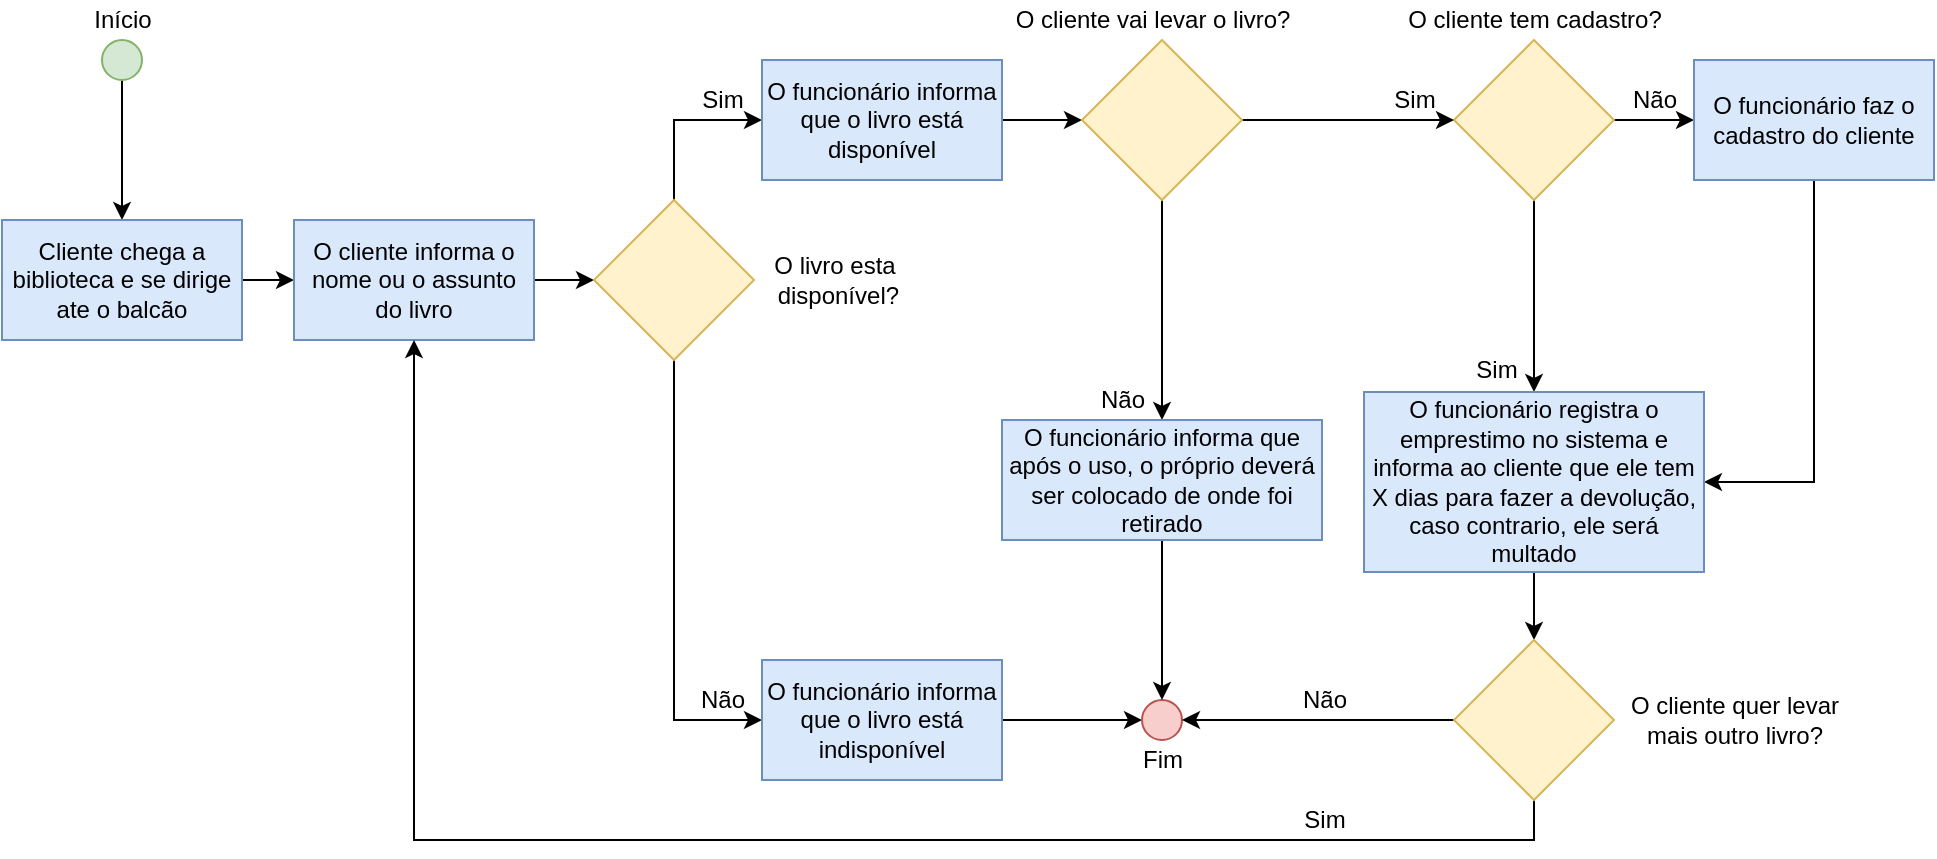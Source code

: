 <mxfile version="14.7.1" type="device"><diagram id="O3mt3yWAfzVWngvZKMlU" name="Page-1"><mxGraphModel dx="1303" dy="-407" grid="1" gridSize="10" guides="1" tooltips="1" connect="1" arrows="1" fold="1" page="1" pageScale="1" pageWidth="827" pageHeight="1169" background="#ffffff" math="0" shadow="0"><root><mxCell id="0"/><mxCell id="1" parent="0"/><mxCell id="XUE3NYeC4Yk-DgNuBmjm-226" value="" style="edgeStyle=orthogonalEdgeStyle;rounded=0;orthogonalLoop=1;jettySize=auto;html=1;" edge="1" parent="1" source="XUE3NYeC4Yk-DgNuBmjm-227" target="XUE3NYeC4Yk-DgNuBmjm-230"><mxGeometry relative="1" as="geometry"/></mxCell><mxCell id="XUE3NYeC4Yk-DgNuBmjm-227" value="" style="ellipse;whiteSpace=wrap;html=1;aspect=fixed;fillColor=#d5e8d4;strokeColor=#82b366;" vertex="1" parent="1"><mxGeometry x="70" y="1920" width="20" height="20" as="geometry"/></mxCell><mxCell id="XUE3NYeC4Yk-DgNuBmjm-228" value="&lt;font style=&quot;font-size: 12px&quot;&gt;Início&lt;/font&gt;" style="text;html=1;align=center;verticalAlign=middle;resizable=0;points=[];autosize=1;strokeColor=none;" vertex="1" parent="1"><mxGeometry x="60" y="1900" width="40" height="20" as="geometry"/></mxCell><mxCell id="XUE3NYeC4Yk-DgNuBmjm-229" style="edgeStyle=orthogonalEdgeStyle;rounded=0;orthogonalLoop=1;jettySize=auto;html=1;exitX=1;exitY=0.5;exitDx=0;exitDy=0;entryX=0;entryY=0.5;entryDx=0;entryDy=0;" edge="1" parent="1" source="XUE3NYeC4Yk-DgNuBmjm-230" target="XUE3NYeC4Yk-DgNuBmjm-233"><mxGeometry relative="1" as="geometry"/></mxCell><mxCell id="XUE3NYeC4Yk-DgNuBmjm-230" value="Cliente chega a biblioteca e se dirige ate o balcão" style="whiteSpace=wrap;html=1;fillColor=#dae8fc;strokeColor=#6c8ebf;" vertex="1" parent="1"><mxGeometry x="20" y="2010" width="120" height="60" as="geometry"/></mxCell><mxCell id="XUE3NYeC4Yk-DgNuBmjm-231" value="O cliente tem cadastro?" style="text;html=1;align=center;verticalAlign=middle;resizable=0;points=[];autosize=1;strokeColor=none;" vertex="1" parent="1"><mxGeometry x="716" y="1900" width="140" height="20" as="geometry"/></mxCell><mxCell id="XUE3NYeC4Yk-DgNuBmjm-232" value="" style="edgeStyle=orthogonalEdgeStyle;rounded=0;orthogonalLoop=1;jettySize=auto;html=1;" edge="1" parent="1" source="XUE3NYeC4Yk-DgNuBmjm-233" target="XUE3NYeC4Yk-DgNuBmjm-236"><mxGeometry relative="1" as="geometry"/></mxCell><mxCell id="XUE3NYeC4Yk-DgNuBmjm-233" value="O cliente informa o nome ou o assunto do livro" style="whiteSpace=wrap;html=1;fillColor=#dae8fc;strokeColor=#6c8ebf;" vertex="1" parent="1"><mxGeometry x="166" y="2010" width="120" height="60" as="geometry"/></mxCell><mxCell id="XUE3NYeC4Yk-DgNuBmjm-234" style="edgeStyle=orthogonalEdgeStyle;rounded=0;orthogonalLoop=1;jettySize=auto;html=1;exitX=0.5;exitY=0;exitDx=0;exitDy=0;entryX=0;entryY=0.5;entryDx=0;entryDy=0;" edge="1" parent="1" source="XUE3NYeC4Yk-DgNuBmjm-236" target="XUE3NYeC4Yk-DgNuBmjm-239"><mxGeometry relative="1" as="geometry"/></mxCell><mxCell id="XUE3NYeC4Yk-DgNuBmjm-269" style="edgeStyle=orthogonalEdgeStyle;rounded=0;orthogonalLoop=1;jettySize=auto;html=1;exitX=0.5;exitY=1;exitDx=0;exitDy=0;entryX=0;entryY=0.5;entryDx=0;entryDy=0;" edge="1" parent="1" source="XUE3NYeC4Yk-DgNuBmjm-236" target="XUE3NYeC4Yk-DgNuBmjm-241"><mxGeometry relative="1" as="geometry"/></mxCell><mxCell id="XUE3NYeC4Yk-DgNuBmjm-236" value="" style="rhombus;whiteSpace=wrap;html=1;fillColor=#fff2cc;strokeColor=#d6b656;" vertex="1" parent="1"><mxGeometry x="316" y="2000" width="80" height="80" as="geometry"/></mxCell><mxCell id="XUE3NYeC4Yk-DgNuBmjm-237" value="&lt;div&gt;O livro esta&lt;/div&gt;&lt;div&gt;&amp;nbsp;disponível?&lt;/div&gt;" style="text;html=1;align=center;verticalAlign=middle;resizable=0;points=[];autosize=1;strokeColor=none;" vertex="1" parent="1"><mxGeometry x="396" y="2025" width="80" height="30" as="geometry"/></mxCell><mxCell id="XUE3NYeC4Yk-DgNuBmjm-238" style="edgeStyle=orthogonalEdgeStyle;rounded=0;orthogonalLoop=1;jettySize=auto;html=1;exitX=1;exitY=0.5;exitDx=0;exitDy=0;entryX=0;entryY=0.5;entryDx=0;entryDy=0;" edge="1" parent="1" source="XUE3NYeC4Yk-DgNuBmjm-239" target="XUE3NYeC4Yk-DgNuBmjm-254"><mxGeometry relative="1" as="geometry"/></mxCell><mxCell id="XUE3NYeC4Yk-DgNuBmjm-239" value="O funcionário informa que o livro está disponível" style="whiteSpace=wrap;html=1;fillColor=#dae8fc;strokeColor=#6c8ebf;" vertex="1" parent="1"><mxGeometry x="400" y="1930" width="120" height="60" as="geometry"/></mxCell><mxCell id="XUE3NYeC4Yk-DgNuBmjm-240" style="edgeStyle=orthogonalEdgeStyle;rounded=0;orthogonalLoop=1;jettySize=auto;html=1;exitX=1;exitY=0.5;exitDx=0;exitDy=0;entryX=0;entryY=0.5;entryDx=0;entryDy=0;" edge="1" parent="1" source="XUE3NYeC4Yk-DgNuBmjm-241" target="XUE3NYeC4Yk-DgNuBmjm-250"><mxGeometry relative="1" as="geometry"/></mxCell><mxCell id="XUE3NYeC4Yk-DgNuBmjm-241" value="O funcionário informa que o livro está indisponível" style="whiteSpace=wrap;html=1;fillColor=#dae8fc;strokeColor=#6c8ebf;" vertex="1" parent="1"><mxGeometry x="400" y="2230" width="120" height="60" as="geometry"/></mxCell><mxCell id="XUE3NYeC4Yk-DgNuBmjm-242" value="Não" style="text;html=1;align=center;verticalAlign=middle;resizable=0;points=[];autosize=1;strokeColor=none;" vertex="1" parent="1"><mxGeometry x="360" y="2240" width="40" height="20" as="geometry"/></mxCell><mxCell id="XUE3NYeC4Yk-DgNuBmjm-243" value="Sim" style="text;html=1;align=center;verticalAlign=middle;resizable=0;points=[];autosize=1;strokeColor=none;" vertex="1" parent="1"><mxGeometry x="360" y="1940" width="40" height="20" as="geometry"/></mxCell><mxCell id="XUE3NYeC4Yk-DgNuBmjm-244" style="edgeStyle=orthogonalEdgeStyle;rounded=0;orthogonalLoop=1;jettySize=auto;html=1;exitX=0.5;exitY=1;exitDx=0;exitDy=0;entryX=0.5;entryY=0;entryDx=0;entryDy=0;" edge="1" parent="1" source="XUE3NYeC4Yk-DgNuBmjm-246" target="XUE3NYeC4Yk-DgNuBmjm-260"><mxGeometry relative="1" as="geometry"/></mxCell><mxCell id="XUE3NYeC4Yk-DgNuBmjm-245" style="edgeStyle=orthogonalEdgeStyle;rounded=0;orthogonalLoop=1;jettySize=auto;html=1;exitX=1;exitY=0.5;exitDx=0;exitDy=0;entryX=0;entryY=0.5;entryDx=0;entryDy=0;" edge="1" parent="1" source="XUE3NYeC4Yk-DgNuBmjm-246" target="XUE3NYeC4Yk-DgNuBmjm-248"><mxGeometry relative="1" as="geometry"/></mxCell><mxCell id="XUE3NYeC4Yk-DgNuBmjm-246" value="" style="rhombus;whiteSpace=wrap;html=1;strokeColor=#d6b656;fillColor=#fff2cc;" vertex="1" parent="1"><mxGeometry x="746" y="1920" width="80" height="80" as="geometry"/></mxCell><mxCell id="XUE3NYeC4Yk-DgNuBmjm-247" style="edgeStyle=orthogonalEdgeStyle;rounded=0;orthogonalLoop=1;jettySize=auto;html=1;exitX=0.5;exitY=1;exitDx=0;exitDy=0;entryX=1;entryY=0.5;entryDx=0;entryDy=0;" edge="1" parent="1" source="XUE3NYeC4Yk-DgNuBmjm-248" target="XUE3NYeC4Yk-DgNuBmjm-260"><mxGeometry relative="1" as="geometry"><mxPoint x="1006" y="2126" as="targetPoint"/></mxGeometry></mxCell><mxCell id="XUE3NYeC4Yk-DgNuBmjm-248" value="O funcionário faz o cadastro do cliente" style="whiteSpace=wrap;html=1;strokeColor=#6c8ebf;fillColor=#dae8fc;" vertex="1" parent="1"><mxGeometry x="866" y="1930" width="120" height="60" as="geometry"/></mxCell><mxCell id="XUE3NYeC4Yk-DgNuBmjm-249" value="Não" style="text;html=1;align=center;verticalAlign=middle;resizable=0;points=[];autosize=1;strokeColor=none;" vertex="1" parent="1"><mxGeometry x="826" y="1940" width="40" height="20" as="geometry"/></mxCell><mxCell id="XUE3NYeC4Yk-DgNuBmjm-250" value="" style="ellipse;whiteSpace=wrap;html=1;aspect=fixed;fillColor=#f8cecc;strokeColor=#b85450;" vertex="1" parent="1"><mxGeometry x="590" y="2250" width="20" height="20" as="geometry"/></mxCell><mxCell id="XUE3NYeC4Yk-DgNuBmjm-251" value="Fim" style="text;html=1;align=center;verticalAlign=middle;resizable=0;points=[];autosize=1;strokeColor=none;" vertex="1" parent="1"><mxGeometry x="580" y="2270" width="40" height="20" as="geometry"/></mxCell><mxCell id="XUE3NYeC4Yk-DgNuBmjm-252" style="edgeStyle=orthogonalEdgeStyle;rounded=0;orthogonalLoop=1;jettySize=auto;html=1;exitX=0.5;exitY=1;exitDx=0;exitDy=0;entryX=0.5;entryY=0;entryDx=0;entryDy=0;" edge="1" parent="1" source="XUE3NYeC4Yk-DgNuBmjm-254" target="XUE3NYeC4Yk-DgNuBmjm-257"><mxGeometry relative="1" as="geometry"/></mxCell><mxCell id="XUE3NYeC4Yk-DgNuBmjm-253" style="edgeStyle=orthogonalEdgeStyle;rounded=0;orthogonalLoop=1;jettySize=auto;html=1;exitX=1;exitY=0.5;exitDx=0;exitDy=0;entryX=0;entryY=0.5;entryDx=0;entryDy=0;" edge="1" parent="1" source="XUE3NYeC4Yk-DgNuBmjm-254" target="XUE3NYeC4Yk-DgNuBmjm-246"><mxGeometry relative="1" as="geometry"/></mxCell><mxCell id="XUE3NYeC4Yk-DgNuBmjm-254" value="" style="rhombus;whiteSpace=wrap;html=1;fillColor=#fff2cc;strokeColor=#d6b656;" vertex="1" parent="1"><mxGeometry x="560" y="1920" width="80" height="80" as="geometry"/></mxCell><mxCell id="XUE3NYeC4Yk-DgNuBmjm-255" value="O cliente vai levar o livro?" style="text;html=1;align=center;verticalAlign=middle;resizable=0;points=[];autosize=1;strokeColor=none;" vertex="1" parent="1"><mxGeometry x="520" y="1900" width="150" height="20" as="geometry"/></mxCell><mxCell id="XUE3NYeC4Yk-DgNuBmjm-256" style="edgeStyle=orthogonalEdgeStyle;rounded=0;orthogonalLoop=1;jettySize=auto;html=1;exitX=0.5;exitY=1;exitDx=0;exitDy=0;entryX=0.5;entryY=0;entryDx=0;entryDy=0;" edge="1" parent="1" source="XUE3NYeC4Yk-DgNuBmjm-257" target="XUE3NYeC4Yk-DgNuBmjm-250"><mxGeometry relative="1" as="geometry"/></mxCell><mxCell id="XUE3NYeC4Yk-DgNuBmjm-257" value="O funcionário informa que após o uso, o próprio deverá ser colocado de onde foi retirado" style="whiteSpace=wrap;html=1;fillColor=#dae8fc;strokeColor=#6c8ebf;" vertex="1" parent="1"><mxGeometry x="520" y="2110" width="160" height="60" as="geometry"/></mxCell><mxCell id="XUE3NYeC4Yk-DgNuBmjm-258" value="Não" style="text;html=1;align=center;verticalAlign=middle;resizable=0;points=[];autosize=1;strokeColor=none;" vertex="1" parent="1"><mxGeometry x="560" y="2090" width="40" height="20" as="geometry"/></mxCell><mxCell id="XUE3NYeC4Yk-DgNuBmjm-259" style="edgeStyle=orthogonalEdgeStyle;rounded=0;orthogonalLoop=1;jettySize=auto;html=1;exitX=0.5;exitY=1;exitDx=0;exitDy=0;entryX=0.5;entryY=0;entryDx=0;entryDy=0;" edge="1" parent="1" source="XUE3NYeC4Yk-DgNuBmjm-260" target="XUE3NYeC4Yk-DgNuBmjm-263"><mxGeometry relative="1" as="geometry"/></mxCell><mxCell id="XUE3NYeC4Yk-DgNuBmjm-260" value="&lt;div&gt;O funcionário registra o emprestimo no sistema e informa ao cliente que ele tem X dias para fazer a devolução, caso contrario, ele será multado&lt;br&gt;&lt;/div&gt;" style="whiteSpace=wrap;html=1;fillColor=#dae8fc;strokeColor=#6c8ebf;" vertex="1" parent="1"><mxGeometry x="701" y="2096" width="170" height="90" as="geometry"/></mxCell><mxCell id="XUE3NYeC4Yk-DgNuBmjm-261" style="edgeStyle=orthogonalEdgeStyle;rounded=0;orthogonalLoop=1;jettySize=auto;html=1;exitX=0;exitY=0.5;exitDx=0;exitDy=0;entryX=1;entryY=0.5;entryDx=0;entryDy=0;" edge="1" parent="1" source="XUE3NYeC4Yk-DgNuBmjm-263" target="XUE3NYeC4Yk-DgNuBmjm-250"><mxGeometry relative="1" as="geometry"/></mxCell><mxCell id="XUE3NYeC4Yk-DgNuBmjm-262" style="edgeStyle=orthogonalEdgeStyle;rounded=0;orthogonalLoop=1;jettySize=auto;html=1;exitX=0.5;exitY=1;exitDx=0;exitDy=0;entryX=0.5;entryY=1;entryDx=0;entryDy=0;" edge="1" parent="1" source="XUE3NYeC4Yk-DgNuBmjm-263" target="XUE3NYeC4Yk-DgNuBmjm-233"><mxGeometry relative="1" as="geometry"/></mxCell><mxCell id="XUE3NYeC4Yk-DgNuBmjm-263" value="" style="rhombus;whiteSpace=wrap;html=1;fillColor=#fff2cc;strokeColor=#d6b656;" vertex="1" parent="1"><mxGeometry x="746" y="2220" width="80" height="80" as="geometry"/></mxCell><mxCell id="XUE3NYeC4Yk-DgNuBmjm-264" value="&lt;div&gt;O cliente quer levar&lt;/div&gt;&lt;div&gt; mais outro livro?&lt;/div&gt;" style="text;html=1;align=center;verticalAlign=middle;resizable=0;points=[];autosize=1;strokeColor=none;" vertex="1" parent="1"><mxGeometry x="826" y="2245" width="120" height="30" as="geometry"/></mxCell><mxCell id="XUE3NYeC4Yk-DgNuBmjm-265" value="Sim" style="text;html=1;align=center;verticalAlign=middle;resizable=0;points=[];autosize=1;strokeColor=none;" vertex="1" parent="1"><mxGeometry x="706" y="1940" width="40" height="20" as="geometry"/></mxCell><mxCell id="XUE3NYeC4Yk-DgNuBmjm-266" value="Não" style="text;html=1;align=center;verticalAlign=middle;resizable=0;points=[];autosize=1;strokeColor=none;" vertex="1" parent="1"><mxGeometry x="661" y="2240" width="40" height="20" as="geometry"/></mxCell><mxCell id="XUE3NYeC4Yk-DgNuBmjm-267" value="Sim" style="text;html=1;align=center;verticalAlign=middle;resizable=0;points=[];autosize=1;strokeColor=none;" vertex="1" parent="1"><mxGeometry x="747" y="2075" width="40" height="20" as="geometry"/></mxCell><mxCell id="XUE3NYeC4Yk-DgNuBmjm-268" value="Sim" style="text;html=1;align=center;verticalAlign=middle;resizable=0;points=[];autosize=1;strokeColor=none;" vertex="1" parent="1"><mxGeometry x="661" y="2300" width="40" height="20" as="geometry"/></mxCell></root></mxGraphModel></diagram></mxfile>